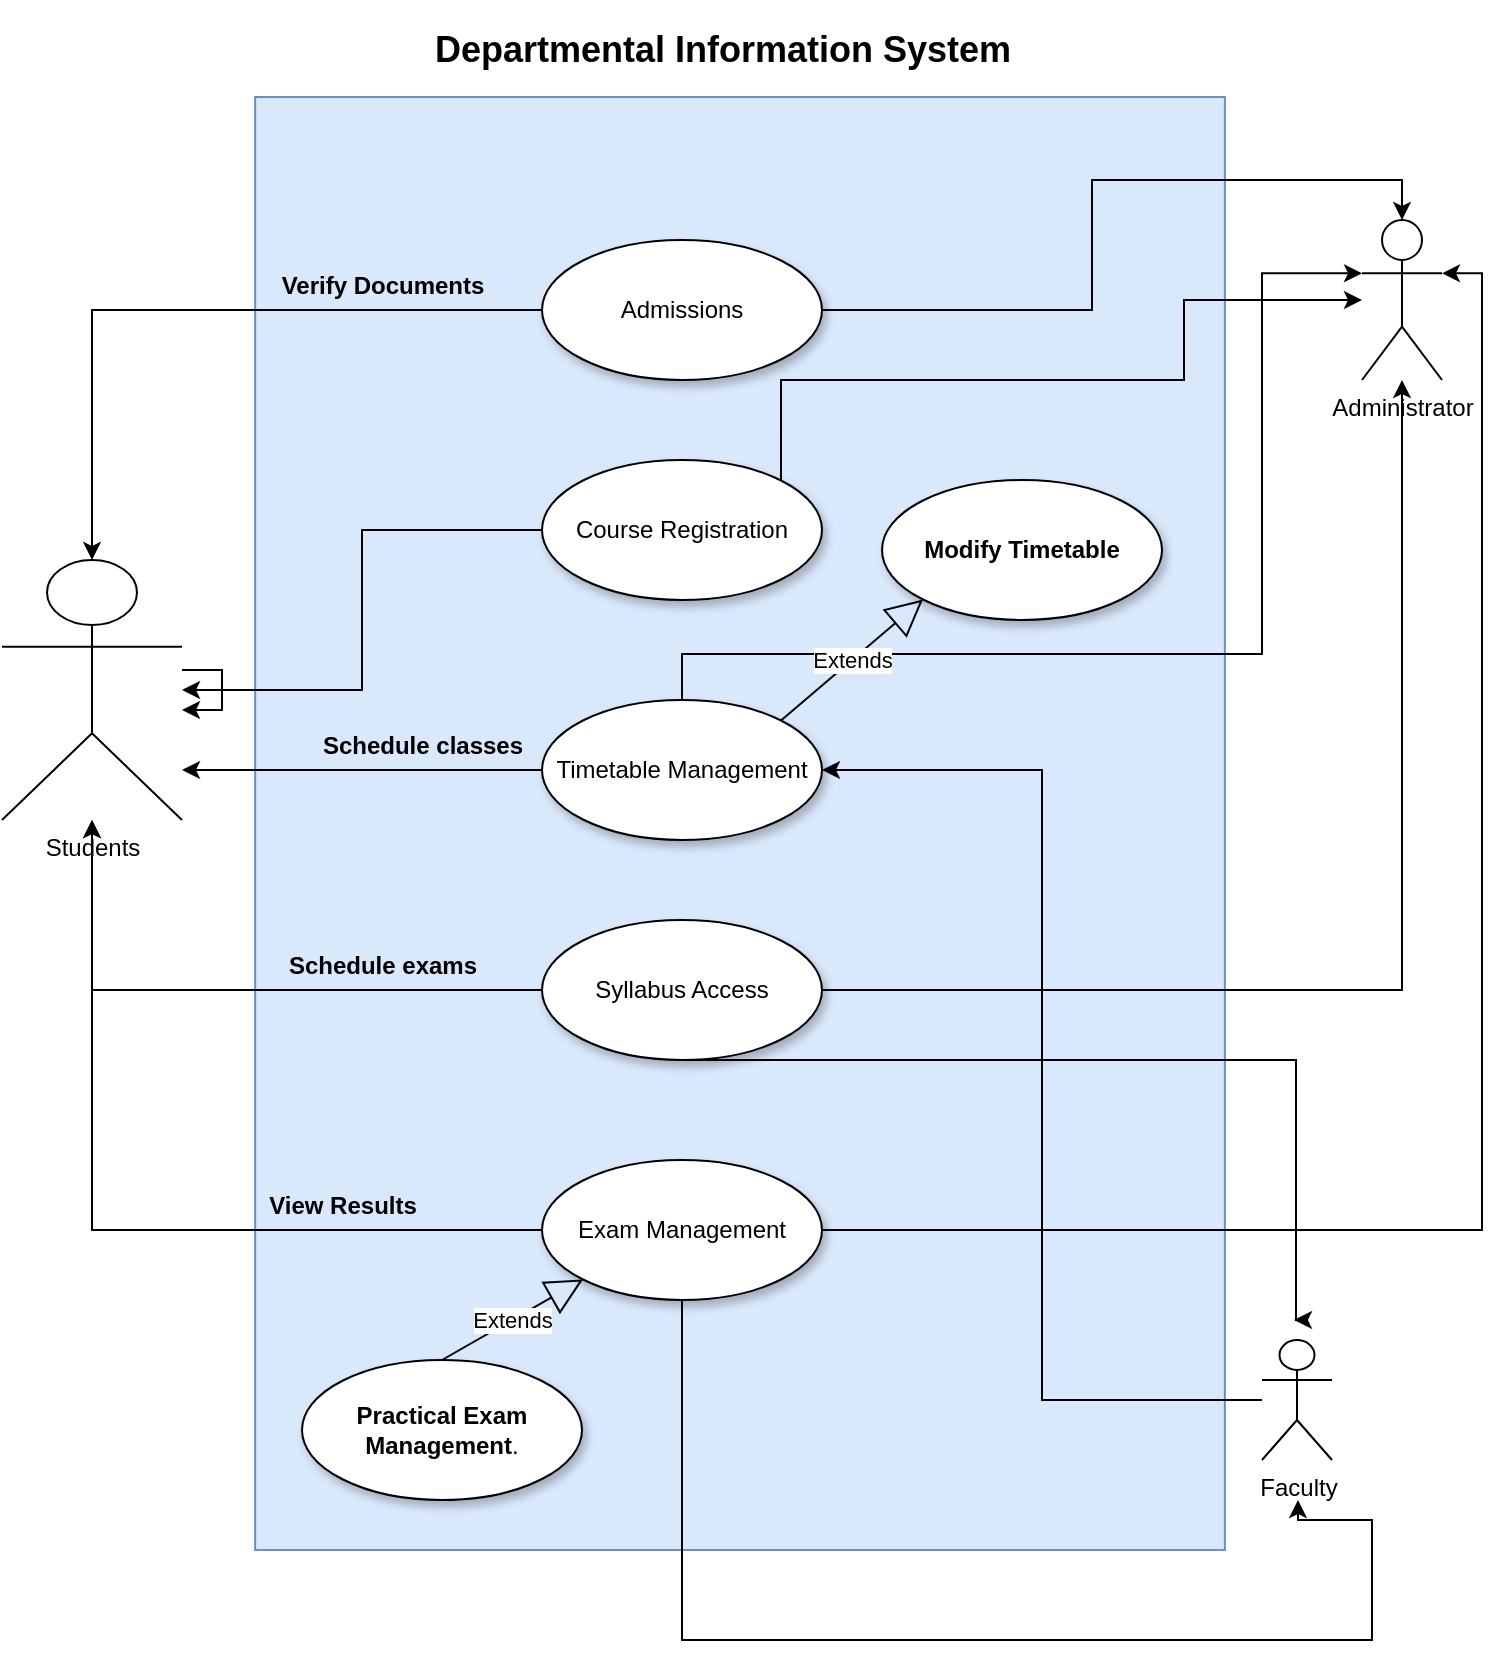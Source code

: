 <mxfile version="26.0.4">
  <diagram name="Page-1" id="aqi8N9kgmrKyW0VRrrSc">
    <mxGraphModel dx="1194" dy="644" grid="1" gridSize="10" guides="1" tooltips="1" connect="1" arrows="1" fold="1" page="1" pageScale="1" pageWidth="827" pageHeight="1169" math="0" shadow="0">
      <root>
        <mxCell id="0" />
        <mxCell id="1" parent="0" />
        <mxCell id="wsj3JB3xd-FZV2TPmrug-49" value="" style="rounded=0;whiteSpace=wrap;html=1;rotation=90;fillColor=#dae8fc;strokeColor=#6c8ebf;" parent="1" vertex="1">
          <mxGeometry x="45.75" y="219.34" width="726.51" height="484.85" as="geometry" />
        </mxCell>
        <mxCell id="r7BLedHF38zsyLDDg897-1" value="Students" style="shape=umlActor;verticalLabelPosition=bottom;verticalAlign=top;html=1;outlineConnect=0;" parent="1" vertex="1">
          <mxGeometry x="40" y="330" width="90" height="130" as="geometry" />
        </mxCell>
        <mxCell id="wsj3JB3xd-FZV2TPmrug-10" style="edgeStyle=orthogonalEdgeStyle;rounded=0;orthogonalLoop=1;jettySize=auto;html=1;exitX=0;exitY=0.5;exitDx=0;exitDy=0;entryX=0.5;entryY=0;entryDx=0;entryDy=0;entryPerimeter=0;" parent="1" source="wsj3JB3xd-FZV2TPmrug-1" target="r7BLedHF38zsyLDDg897-1" edge="1">
          <mxGeometry relative="1" as="geometry">
            <mxPoint x="150" y="205" as="targetPoint" />
          </mxGeometry>
        </mxCell>
        <mxCell id="wsj3JB3xd-FZV2TPmrug-11" style="edgeStyle=orthogonalEdgeStyle;rounded=0;orthogonalLoop=1;jettySize=auto;html=1;" parent="1" source="wsj3JB3xd-FZV2TPmrug-2" target="r7BLedHF38zsyLDDg897-1" edge="1">
          <mxGeometry relative="1" as="geometry" />
        </mxCell>
        <mxCell id="wsj3JB3xd-FZV2TPmrug-39" style="edgeStyle=orthogonalEdgeStyle;rounded=0;orthogonalLoop=1;jettySize=auto;html=1;exitX=1;exitY=0;exitDx=0;exitDy=0;" parent="1" source="wsj3JB3xd-FZV2TPmrug-2" target="wsj3JB3xd-FZV2TPmrug-7" edge="1">
          <mxGeometry relative="1" as="geometry">
            <mxPoint x="630" y="210" as="targetPoint" />
            <Array as="points">
              <mxPoint x="430" y="240" />
              <mxPoint x="631" y="240" />
              <mxPoint x="631" y="200" />
            </Array>
          </mxGeometry>
        </mxCell>
        <mxCell id="wsj3JB3xd-FZV2TPmrug-2" value="Course Registration" style="ellipse;whiteSpace=wrap;html=1;shadow=1;" parent="1" vertex="1">
          <mxGeometry x="310" y="280" width="140" height="70" as="geometry" />
        </mxCell>
        <mxCell id="wsj3JB3xd-FZV2TPmrug-12" style="edgeStyle=orthogonalEdgeStyle;rounded=0;orthogonalLoop=1;jettySize=auto;html=1;" parent="1" source="wsj3JB3xd-FZV2TPmrug-3" target="r7BLedHF38zsyLDDg897-1" edge="1">
          <mxGeometry relative="1" as="geometry">
            <Array as="points">
              <mxPoint x="200" y="435" />
              <mxPoint x="200" y="435" />
            </Array>
          </mxGeometry>
        </mxCell>
        <mxCell id="wsj3JB3xd-FZV2TPmrug-3" value="Timetable Management" style="ellipse;whiteSpace=wrap;html=1;shadow=1;" parent="1" vertex="1">
          <mxGeometry x="310" y="400" width="140" height="70" as="geometry" />
        </mxCell>
        <mxCell id="wsj3JB3xd-FZV2TPmrug-13" style="edgeStyle=orthogonalEdgeStyle;rounded=0;orthogonalLoop=1;jettySize=auto;html=1;" parent="1" source="wsj3JB3xd-FZV2TPmrug-4" target="r7BLedHF38zsyLDDg897-1" edge="1">
          <mxGeometry relative="1" as="geometry" />
        </mxCell>
        <mxCell id="wsj3JB3xd-FZV2TPmrug-17" style="edgeStyle=orthogonalEdgeStyle;rounded=0;orthogonalLoop=1;jettySize=auto;html=1;" parent="1" source="wsj3JB3xd-FZV2TPmrug-4" target="wsj3JB3xd-FZV2TPmrug-7" edge="1">
          <mxGeometry relative="1" as="geometry">
            <mxPoint x="691" y="460" as="targetPoint" />
          </mxGeometry>
        </mxCell>
        <mxCell id="wsj3JB3xd-FZV2TPmrug-4" value="Syllabus Access" style="ellipse;whiteSpace=wrap;html=1;shadow=1;" parent="1" vertex="1">
          <mxGeometry x="310" y="510" width="140" height="70" as="geometry" />
        </mxCell>
        <mxCell id="wsj3JB3xd-FZV2TPmrug-22" style="edgeStyle=orthogonalEdgeStyle;rounded=0;orthogonalLoop=1;jettySize=auto;html=1;" parent="1" source="wsj3JB3xd-FZV2TPmrug-5" target="r7BLedHF38zsyLDDg897-1" edge="1">
          <mxGeometry relative="1" as="geometry" />
        </mxCell>
        <mxCell id="wsj3JB3xd-FZV2TPmrug-5" value="Exam Management" style="ellipse;whiteSpace=wrap;html=1;shadow=1;" parent="1" vertex="1">
          <mxGeometry x="310" y="630" width="140" height="70" as="geometry" />
        </mxCell>
        <mxCell id="wsj3JB3xd-FZV2TPmrug-7" value="Administrator" style="shape=umlActor;verticalLabelPosition=bottom;verticalAlign=top;html=1;" parent="1" vertex="1">
          <mxGeometry x="720" y="160" width="40" height="80" as="geometry" />
        </mxCell>
        <mxCell id="wsj3JB3xd-FZV2TPmrug-32" style="edgeStyle=orthogonalEdgeStyle;rounded=0;orthogonalLoop=1;jettySize=auto;html=1;entryX=1;entryY=0.5;entryDx=0;entryDy=0;" parent="1" source="wsj3JB3xd-FZV2TPmrug-8" target="wsj3JB3xd-FZV2TPmrug-3" edge="1">
          <mxGeometry relative="1" as="geometry" />
        </mxCell>
        <mxCell id="wsj3JB3xd-FZV2TPmrug-8" value="Faculty" style="shape=umlActor;verticalLabelPosition=bottom;verticalAlign=top;html=1;" parent="1" vertex="1">
          <mxGeometry x="670" y="720" width="35" height="60" as="geometry" />
        </mxCell>
        <mxCell id="wsj3JB3xd-FZV2TPmrug-15" style="edgeStyle=orthogonalEdgeStyle;rounded=0;orthogonalLoop=1;jettySize=auto;html=1;entryX=0.5;entryY=0;entryDx=0;entryDy=0;entryPerimeter=0;" parent="1" source="wsj3JB3xd-FZV2TPmrug-1" target="wsj3JB3xd-FZV2TPmrug-7" edge="1">
          <mxGeometry relative="1" as="geometry" />
        </mxCell>
        <mxCell id="wsj3JB3xd-FZV2TPmrug-19" style="edgeStyle=orthogonalEdgeStyle;rounded=0;orthogonalLoop=1;jettySize=auto;html=1;entryX=1;entryY=0.333;entryDx=0;entryDy=0;entryPerimeter=0;" parent="1" source="wsj3JB3xd-FZV2TPmrug-5" target="wsj3JB3xd-FZV2TPmrug-7" edge="1">
          <mxGeometry relative="1" as="geometry" />
        </mxCell>
        <mxCell id="wsj3JB3xd-FZV2TPmrug-20" style="edgeStyle=orthogonalEdgeStyle;rounded=0;orthogonalLoop=1;jettySize=auto;html=1;" parent="1" source="wsj3JB3xd-FZV2TPmrug-4" edge="1">
          <mxGeometry relative="1" as="geometry">
            <mxPoint x="686" y="710" as="targetPoint" />
            <Array as="points">
              <mxPoint x="687" y="580" />
              <mxPoint x="687" y="710" />
            </Array>
          </mxGeometry>
        </mxCell>
        <mxCell id="wsj3JB3xd-FZV2TPmrug-23" value="View Results" style="text;align=center;fontStyle=1;verticalAlign=middle;spacingLeft=3;spacingRight=3;strokeColor=none;rotatable=0;points=[[0,0.5],[1,0.5]];portConstraint=eastwest;html=1;" parent="1" vertex="1">
          <mxGeometry x="170" y="640" width="80" height="26" as="geometry" />
        </mxCell>
        <mxCell id="wsj3JB3xd-FZV2TPmrug-24" value="Verify Documents" style="text;align=center;fontStyle=1;verticalAlign=middle;spacingLeft=3;spacingRight=3;strokeColor=none;rotatable=0;points=[[0,0.5],[1,0.5]];portConstraint=eastwest;html=1;" parent="1" vertex="1">
          <mxGeometry x="190" y="180" width="80" height="26" as="geometry" />
        </mxCell>
        <mxCell id="wsj3JB3xd-FZV2TPmrug-26" style="edgeStyle=orthogonalEdgeStyle;rounded=0;orthogonalLoop=1;jettySize=auto;html=1;" parent="1" source="wsj3JB3xd-FZV2TPmrug-5" edge="1">
          <mxGeometry relative="1" as="geometry">
            <mxPoint x="688" y="800" as="targetPoint" />
            <Array as="points">
              <mxPoint x="380" y="870" />
              <mxPoint x="725" y="870" />
              <mxPoint x="725" y="810" />
              <mxPoint x="688" y="810" />
            </Array>
          </mxGeometry>
        </mxCell>
        <mxCell id="wsj3JB3xd-FZV2TPmrug-31" style="edgeStyle=orthogonalEdgeStyle;rounded=0;orthogonalLoop=1;jettySize=auto;html=1;entryX=0;entryY=0.333;entryDx=0;entryDy=0;entryPerimeter=0;" parent="1" source="wsj3JB3xd-FZV2TPmrug-3" target="wsj3JB3xd-FZV2TPmrug-7" edge="1">
          <mxGeometry relative="1" as="geometry">
            <Array as="points">
              <mxPoint x="380" y="377" />
              <mxPoint x="670" y="377" />
              <mxPoint x="670" y="187" />
            </Array>
          </mxGeometry>
        </mxCell>
        <mxCell id="wsj3JB3xd-FZV2TPmrug-33" value="&lt;strong&gt;Practical Exam Management&lt;/strong&gt;." style="ellipse;whiteSpace=wrap;html=1;shadow=1;" parent="1" vertex="1">
          <mxGeometry x="190" y="730" width="140" height="70" as="geometry" />
        </mxCell>
        <mxCell id="wsj3JB3xd-FZV2TPmrug-35" value="&lt;strong&gt;Modify Timetable&lt;/strong&gt;" style="ellipse;whiteSpace=wrap;html=1;shadow=1;" parent="1" vertex="1">
          <mxGeometry x="480" y="290" width="140" height="70" as="geometry" />
        </mxCell>
        <mxCell id="wsj3JB3xd-FZV2TPmrug-38" value="Schedule classes" style="text;align=center;fontStyle=1;verticalAlign=middle;spacingLeft=3;spacingRight=3;strokeColor=none;rotatable=0;points=[[0,0.5],[1,0.5]];portConstraint=eastwest;html=1;" parent="1" vertex="1">
          <mxGeometry x="210" y="410" width="80" height="26" as="geometry" />
        </mxCell>
        <mxCell id="wsj3JB3xd-FZV2TPmrug-40" value="Schedule exams" style="text;align=center;fontStyle=1;verticalAlign=middle;spacingLeft=3;spacingRight=3;strokeColor=none;rotatable=0;points=[[0,0.5],[1,0.5]];portConstraint=eastwest;html=1;" parent="1" vertex="1">
          <mxGeometry x="190" y="520" width="80" height="26" as="geometry" />
        </mxCell>
        <mxCell id="wsj3JB3xd-FZV2TPmrug-1" value="Admissions" style="ellipse;whiteSpace=wrap;html=1;shadow=1;" parent="1" vertex="1">
          <mxGeometry x="310" y="170" width="140" height="70" as="geometry" />
        </mxCell>
        <mxCell id="wsj3JB3xd-FZV2TPmrug-50" value="Departmental Information System" style="text;align=center;fontStyle=1;verticalAlign=middle;spacingLeft=3;spacingRight=3;strokeColor=none;rotatable=0;points=[[0,0.5],[1,0.5]];portConstraint=eastwest;html=1;fontSize=18;" parent="1" vertex="1">
          <mxGeometry x="320" y="50" width="160" height="50" as="geometry" />
        </mxCell>
        <mxCell id="wsj3JB3xd-FZV2TPmrug-53" value="Extends" style="endArrow=block;endSize=16;endFill=0;html=1;rounded=0;exitX=0.5;exitY=0;exitDx=0;exitDy=0;entryX=0;entryY=1;entryDx=0;entryDy=0;" parent="1" source="wsj3JB3xd-FZV2TPmrug-33" target="wsj3JB3xd-FZV2TPmrug-5" edge="1">
          <mxGeometry width="160" relative="1" as="geometry">
            <mxPoint x="580" y="550" as="sourcePoint" />
            <mxPoint x="740" y="550" as="targetPoint" />
          </mxGeometry>
        </mxCell>
        <mxCell id="wsj3JB3xd-FZV2TPmrug-54" value="Extends" style="endArrow=block;endSize=16;endFill=0;html=1;rounded=0;exitX=1;exitY=0;exitDx=0;exitDy=0;entryX=0;entryY=1;entryDx=0;entryDy=0;" parent="1" source="wsj3JB3xd-FZV2TPmrug-3" target="wsj3JB3xd-FZV2TPmrug-35" edge="1">
          <mxGeometry width="160" relative="1" as="geometry">
            <mxPoint x="400" y="408.75" as="sourcePoint" />
            <mxPoint x="560" y="408.75" as="targetPoint" />
          </mxGeometry>
        </mxCell>
        <mxCell id="RbIrNixNGqiNMyP5rxk3-1" style="edgeStyle=orthogonalEdgeStyle;rounded=0;orthogonalLoop=1;jettySize=auto;html=1;" edge="1" parent="1" source="r7BLedHF38zsyLDDg897-1" target="r7BLedHF38zsyLDDg897-1">
          <mxGeometry relative="1" as="geometry" />
        </mxCell>
      </root>
    </mxGraphModel>
  </diagram>
</mxfile>
